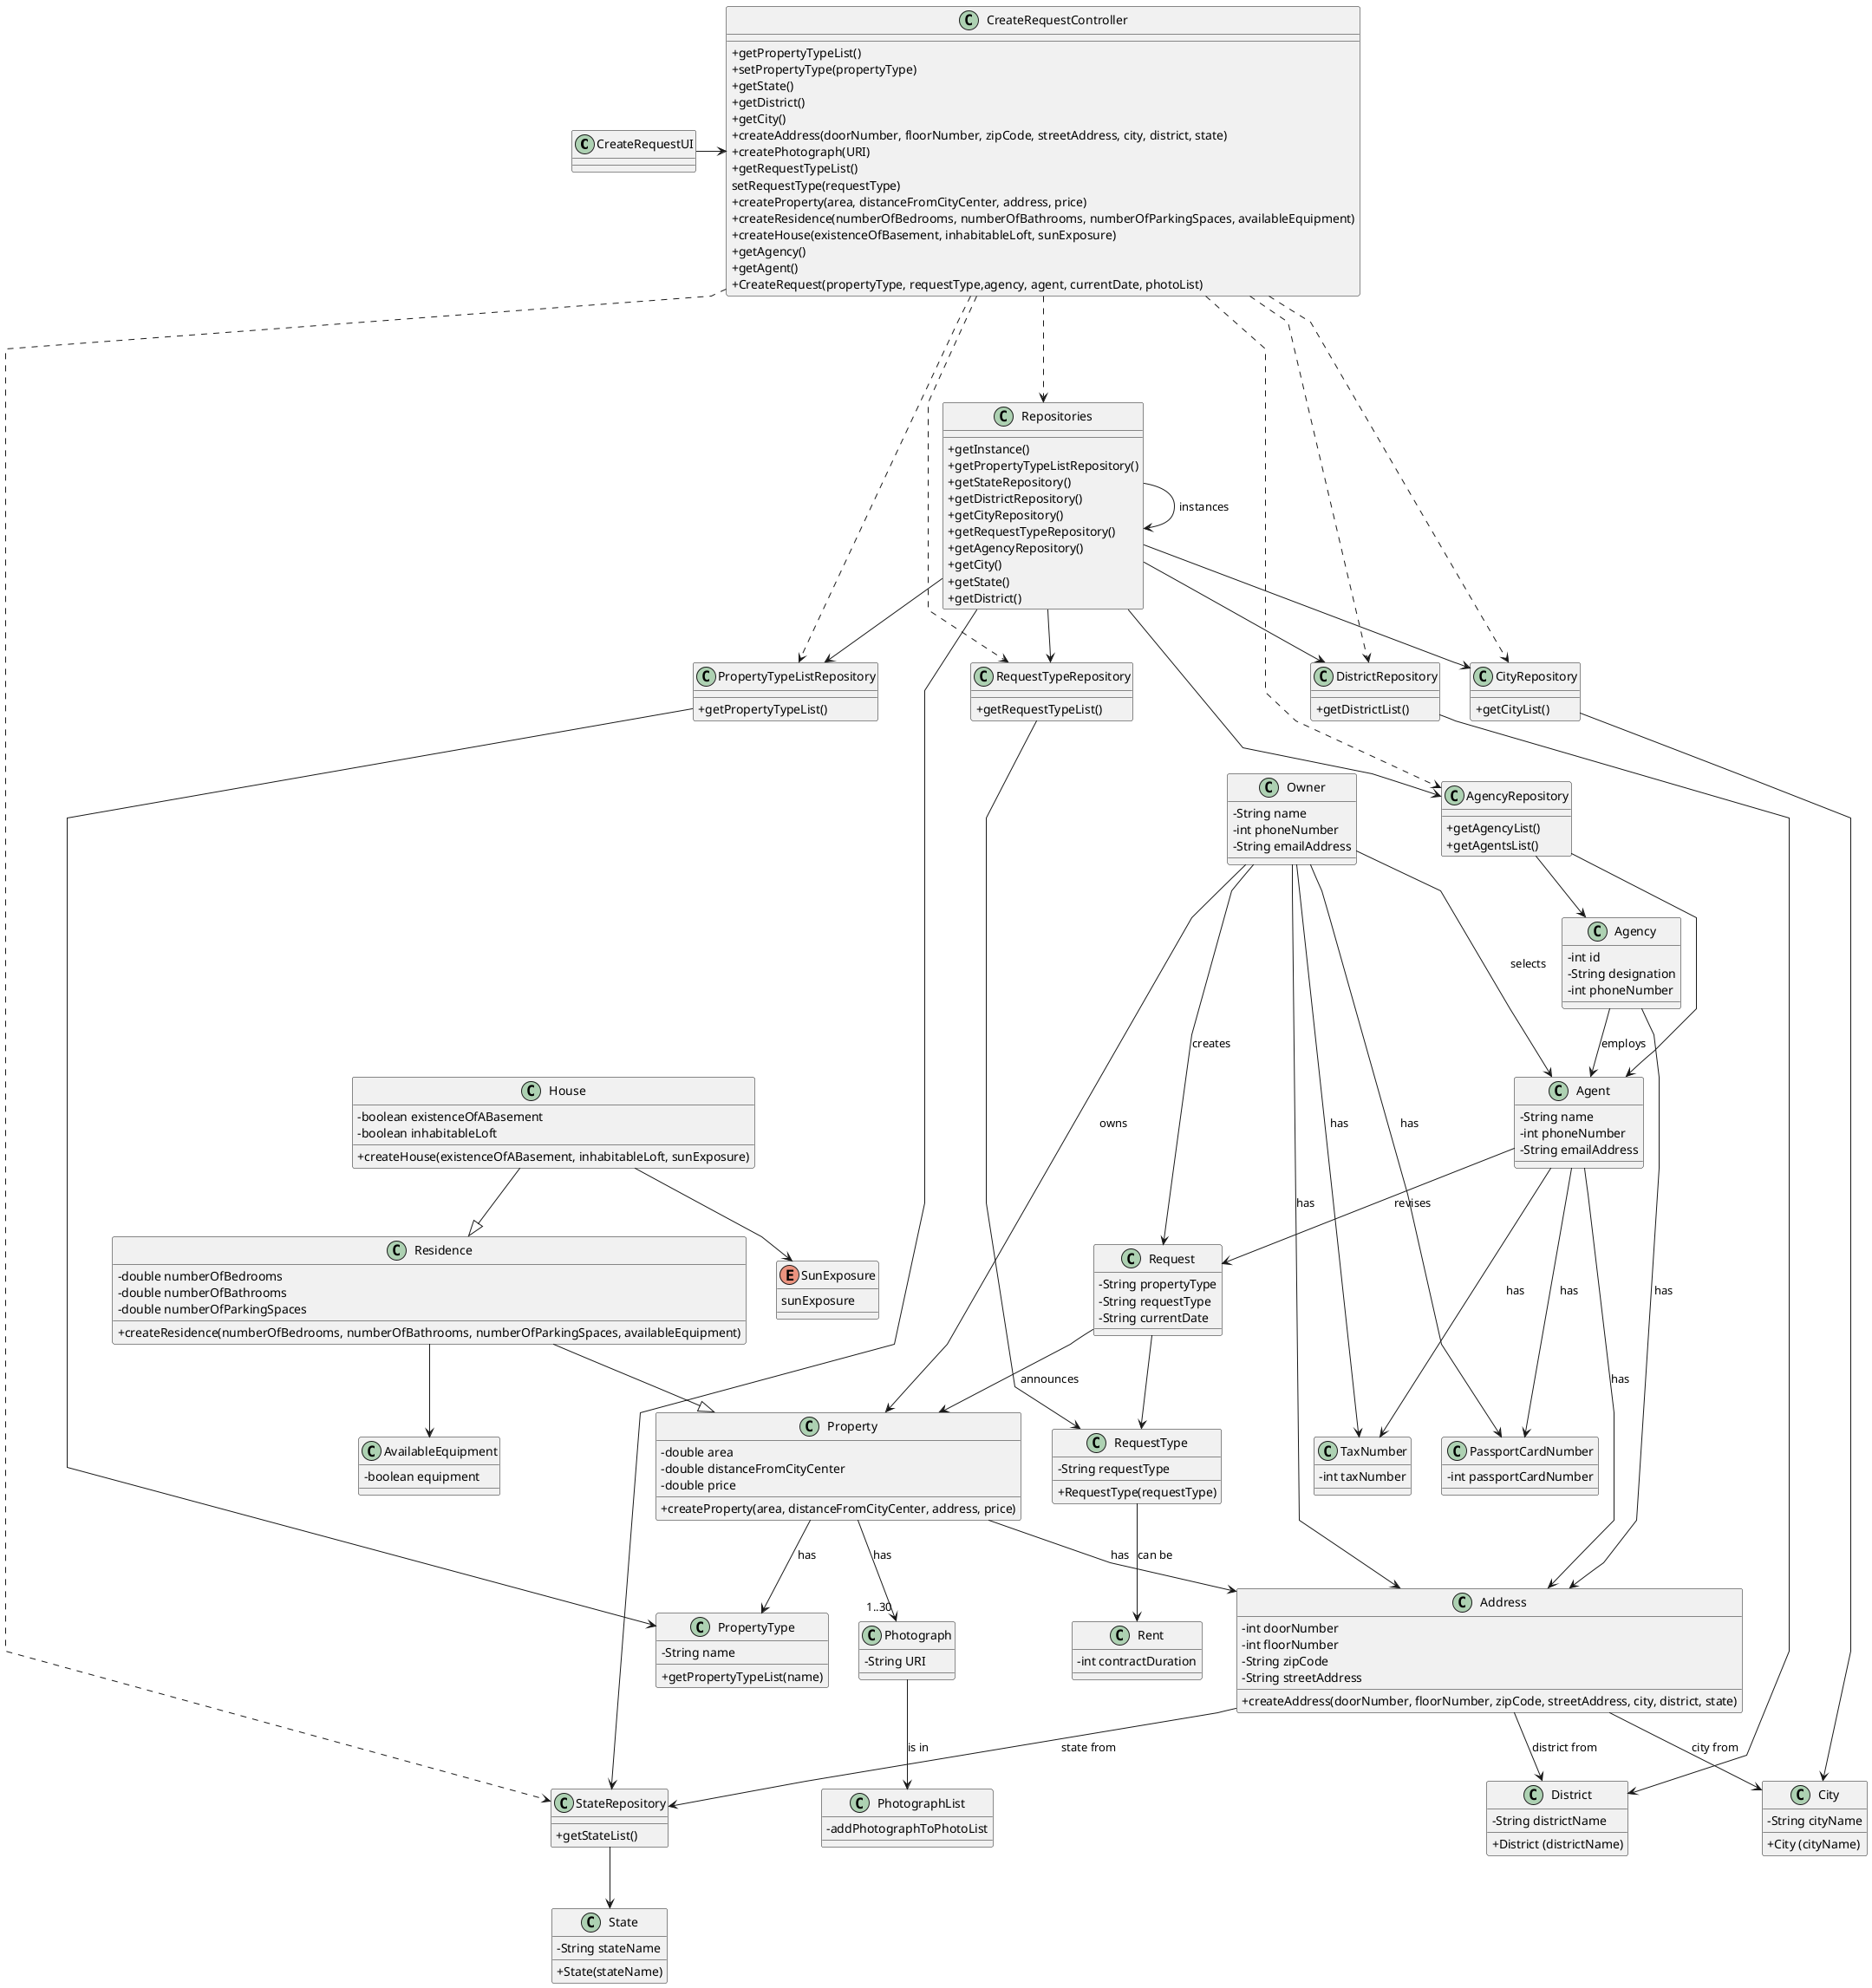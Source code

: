 @startuml
skinparam classAttributeIconSize 0
skinparam linetype polyline
'skinparam linetype orto

class CreateRequestUI{
}

class CreateRequestController{
+getPropertyTypeList()
+setPropertyType(propertyType)
+getState()
+getDistrict()
+getCity()
+createAddress(doorNumber, floorNumber, zipCode, streetAddress, city, district, state)
+createPhotograph(URI)
+getRequestTypeList()
setRequestType(requestType)
+createProperty(area, distanceFromCityCenter, address, price)
+createResidence(numberOfBedrooms, numberOfBathrooms, numberOfParkingSpaces, availableEquipment)
+createHouse(existenceOfBasement, inhabitableLoft, sunExposure)
+getAgency()
+getAgent()
+CreateRequest(propertyType, requestType,agency, agent, currentDate, photoList)
}

class Repositories{
+getInstance()
+getPropertyTypeListRepository()
+getStateRepository()
+getDistrictRepository()
+getCityRepository()
+getRequestTypeRepository()
+getAgencyRepository()
+getCity()
+getState()
+getDistrict()
}

class PropertyTypeListRepository{
+getPropertyTypeList()
}

class StateRepository{
+getStateList()
}

class DistrictRepository{
+getDistrictList()
}

class CityRepository{
+getCityList()
}

class RequestTypeRepository{
+getRequestTypeList()
}

class AgencyRepository{
+getAgencyList()
+getAgentsList()
}

class Photograph{
- String URI
}


class PhotographList{
-addPhotographToPhotoList
}

class Request{
-String propertyType
-String requestType
-String currentDate
}

class Property{
-double area
-double distanceFromCityCenter
-double price
+createProperty(area, distanceFromCityCenter, address, price)
}

class Residence{
-double numberOfBedrooms
-double numberOfBathrooms
-double numberOfParkingSpaces
+createResidence(numberOfBedrooms, numberOfBathrooms, numberOfParkingSpaces, availableEquipment)
}

class AvailableEquipment{
-boolean equipment
}

class House{
-boolean existenceOfABasement
-boolean inhabitableLoft
+createHouse(existenceOfABasement, inhabitableLoft, sunExposure)
}

enum SunExposure{
sunExposure
}

class Address{
-int doorNumber
-int floorNumber
-String zipCode
-String streetAddress
+createAddress(doorNumber, floorNumber, zipCode, streetAddress, city, district, state)
}

class State{
-String stateName
+State(stateName)
}

class District{
-String districtName
+District (districtName)
}

class City{
-String cityName
+City (cityName)
}

class Rent{
-int contractDuration
}

class RequestType{
-String requestType
+RequestType(requestType)
}

class Owner{
-String name
-int phoneNumber
-String emailAddress
}

class Agent{
-String name
-int phoneNumber
-String emailAddress
}

class TaxNumber{
-int taxNumber
}

class PassportCardNumber{
-int passportCardNumber
}

class PropertyType{
-String name
+getPropertyTypeList(name)
}

class Agency{
-int id
-String designation
-int phoneNumber
}

CreateRequestUI -> CreateRequestController

CreateRequestController -.-> Repositories
CreateRequestController -.-> PropertyTypeListRepository
CreateRequestController -.-> RequestTypeRepository
CreateRequestController -.-> AgencyRepository
CreateRequestController -.-> CityRepository
CreateRequestController -.-> DistrictRepository
CreateRequestController -.-> StateRepository

Repositories --> Repositories : instances
Repositories --> PropertyTypeListRepository
Repositories --> RequestTypeRepository
Repositories ---> AgencyRepository
Repositories --> CityRepository
Repositories --> DistrictRepository
Repositories --> StateRepository

PropertyTypeListRepository -> PropertyType

House --|> Residence
House --> SunExposure

Residence --|> Property
Residence --> AvailableEquipment

Property --> PropertyType : has
Property --> "1..30" Photograph : has
Property --> Address : has

AgencyRepository --> Agency

Agency --> Address : has
Agency --> Agent : employs

Photograph --> PhotographList : is in

StateRepository --> State

DistrictRepository --> District

CityRepository --> City

Owner --> Property : owns
Owner ---> Request : creates
Owner --> Address : has
Owner ---> TaxNumber : has
Owner ---> PassportCardNumber : has
Owner ---> Agent : selects

RequestType --> Rent : can be
Request --> RequestType

RequestTypeRepository --> RequestType
Agent --> Request : revises
Agent ---> Address : has
Agent ---> TaxNumber : has
Agent ---> PassportCardNumber : has

Request --> Property : announces

Address --> StateRepository : state from

Address --> District : district from

Address --> City : city from

AgencyRepository --> Agent




@enduml